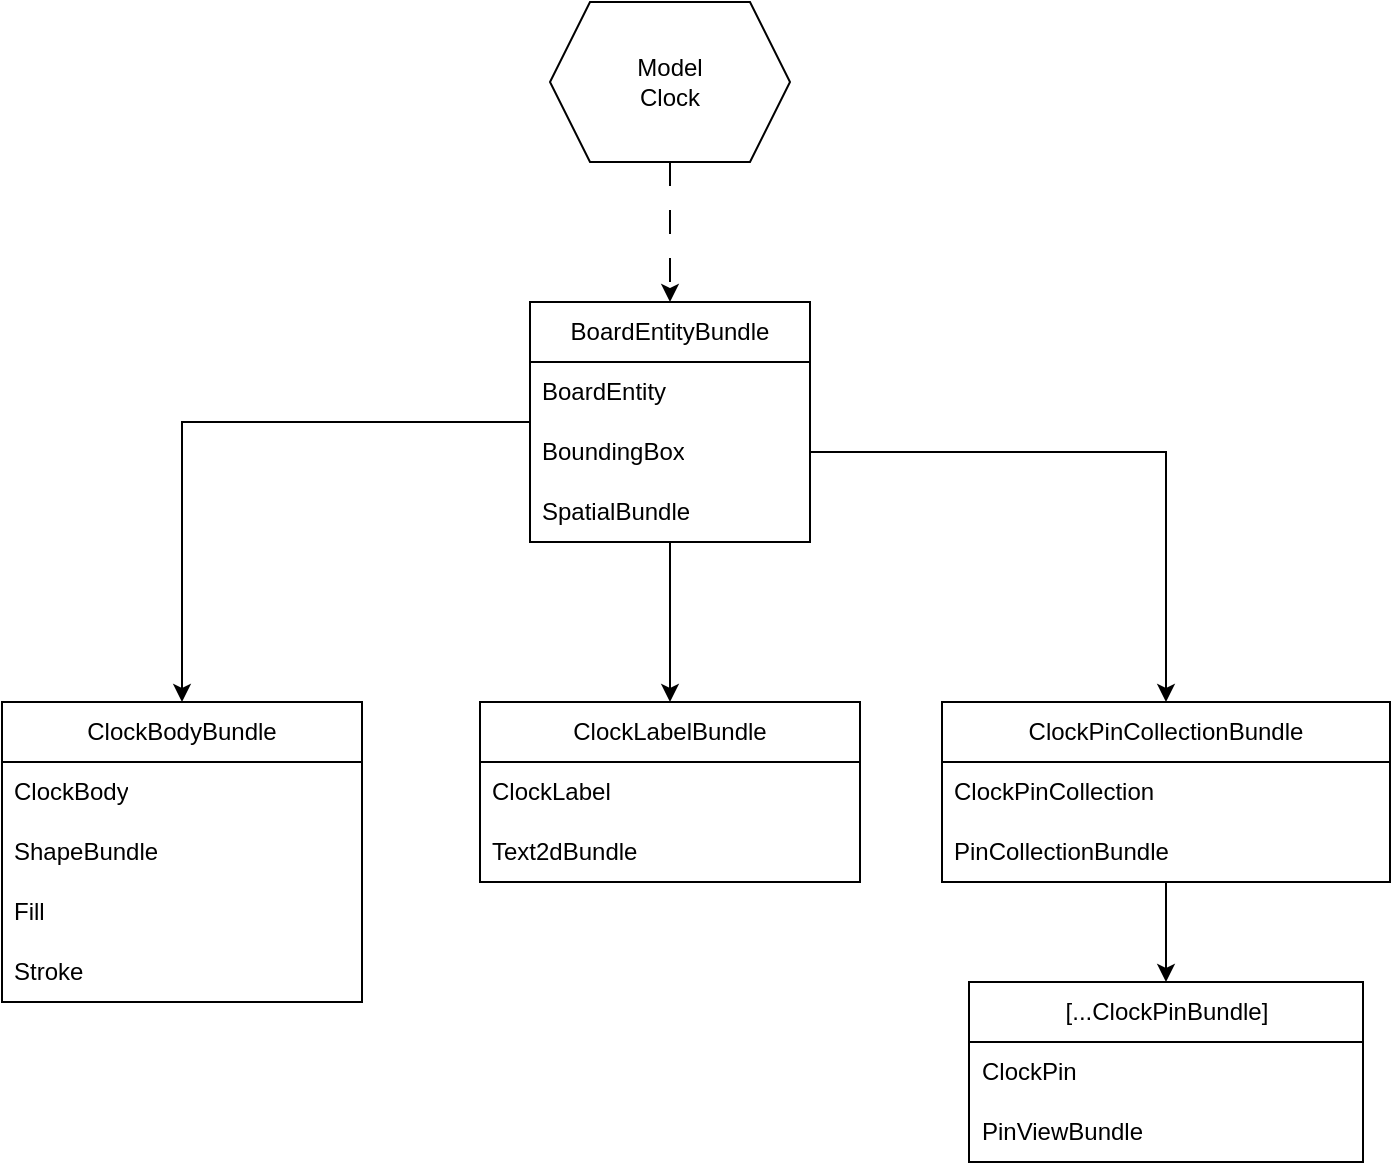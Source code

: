<mxfile version="23.1.7" type="device">
  <diagram name="Seite-1" id="53BPEflRnwXhSrnL_lIc">
    <mxGraphModel dx="1290" dy="530" grid="1" gridSize="10" guides="1" tooltips="1" connect="1" arrows="1" fold="1" page="1" pageScale="1" pageWidth="827" pageHeight="1169" math="0" shadow="0">
      <root>
        <mxCell id="0" />
        <mxCell id="1" parent="0" />
        <mxCell id="7veiEvKrIagZkGNVRphD-6" style="edgeStyle=orthogonalEdgeStyle;rounded=0;orthogonalLoop=1;jettySize=auto;html=1;entryX=0.5;entryY=0;entryDx=0;entryDy=0;dashed=1;dashPattern=12 12;" parent="1" source="7veiEvKrIagZkGNVRphD-2" target="7veiEvKrIagZkGNVRphD-9" edge="1">
          <mxGeometry relative="1" as="geometry">
            <mxPoint x="414" y="180" as="targetPoint" />
          </mxGeometry>
        </mxCell>
        <mxCell id="7veiEvKrIagZkGNVRphD-2" value="&lt;div&gt;Model&lt;/div&gt;Clock" style="shape=hexagon;perimeter=hexagonPerimeter2;whiteSpace=wrap;html=1;fixedSize=1;" parent="1" vertex="1">
          <mxGeometry x="354" y="20" width="120" height="80" as="geometry" />
        </mxCell>
        <mxCell id="7veiEvKrIagZkGNVRphD-17" style="edgeStyle=orthogonalEdgeStyle;rounded=0;orthogonalLoop=1;jettySize=auto;html=1;entryX=0.5;entryY=0;entryDx=0;entryDy=0;" parent="1" source="7veiEvKrIagZkGNVRphD-9" target="7veiEvKrIagZkGNVRphD-13" edge="1">
          <mxGeometry relative="1" as="geometry" />
        </mxCell>
        <mxCell id="7veiEvKrIagZkGNVRphD-41" style="edgeStyle=orthogonalEdgeStyle;rounded=0;orthogonalLoop=1;jettySize=auto;html=1;entryX=0.5;entryY=0;entryDx=0;entryDy=0;" parent="1" source="7veiEvKrIagZkGNVRphD-9" target="7veiEvKrIagZkGNVRphD-23" edge="1">
          <mxGeometry relative="1" as="geometry" />
        </mxCell>
        <mxCell id="7veiEvKrIagZkGNVRphD-9" value="BoardEntityBundle" style="swimlane;fontStyle=0;childLayout=stackLayout;horizontal=1;startSize=30;horizontalStack=0;resizeParent=1;resizeParentMax=0;resizeLast=0;collapsible=1;marginBottom=0;whiteSpace=wrap;html=1;" parent="1" vertex="1">
          <mxGeometry x="344" y="170" width="140" height="120" as="geometry" />
        </mxCell>
        <mxCell id="7veiEvKrIagZkGNVRphD-10" value="BoardEntity" style="text;strokeColor=none;fillColor=none;align=left;verticalAlign=middle;spacingLeft=4;spacingRight=4;overflow=hidden;points=[[0,0.5],[1,0.5]];portConstraint=eastwest;rotatable=0;whiteSpace=wrap;html=1;" parent="7veiEvKrIagZkGNVRphD-9" vertex="1">
          <mxGeometry y="30" width="140" height="30" as="geometry" />
        </mxCell>
        <mxCell id="7veiEvKrIagZkGNVRphD-11" value="BoundingBox" style="text;strokeColor=none;fillColor=none;align=left;verticalAlign=middle;spacingLeft=4;spacingRight=4;overflow=hidden;points=[[0,0.5],[1,0.5]];portConstraint=eastwest;rotatable=0;whiteSpace=wrap;html=1;" parent="7veiEvKrIagZkGNVRphD-9" vertex="1">
          <mxGeometry y="60" width="140" height="30" as="geometry" />
        </mxCell>
        <mxCell id="7veiEvKrIagZkGNVRphD-12" value="SpatialBundle" style="text;strokeColor=none;fillColor=none;align=left;verticalAlign=middle;spacingLeft=4;spacingRight=4;overflow=hidden;points=[[0,0.5],[1,0.5]];portConstraint=eastwest;rotatable=0;whiteSpace=wrap;html=1;" parent="7veiEvKrIagZkGNVRphD-9" vertex="1">
          <mxGeometry y="90" width="140" height="30" as="geometry" />
        </mxCell>
        <mxCell id="7veiEvKrIagZkGNVRphD-13" value="ClockBodyBundle" style="swimlane;fontStyle=0;childLayout=stackLayout;horizontal=1;startSize=30;horizontalStack=0;resizeParent=1;resizeParentMax=0;resizeLast=0;collapsible=1;marginBottom=0;whiteSpace=wrap;html=1;" parent="1" vertex="1">
          <mxGeometry x="80" y="370" width="180" height="150" as="geometry" />
        </mxCell>
        <mxCell id="7veiEvKrIagZkGNVRphD-45" value="ClockBody" style="text;strokeColor=none;fillColor=none;align=left;verticalAlign=middle;spacingLeft=4;spacingRight=4;overflow=hidden;points=[[0,0.5],[1,0.5]];portConstraint=eastwest;rotatable=0;whiteSpace=wrap;html=1;" parent="7veiEvKrIagZkGNVRphD-13" vertex="1">
          <mxGeometry y="30" width="180" height="30" as="geometry" />
        </mxCell>
        <mxCell id="7veiEvKrIagZkGNVRphD-14" value="ShapeBundle" style="text;strokeColor=none;fillColor=none;align=left;verticalAlign=middle;spacingLeft=4;spacingRight=4;overflow=hidden;points=[[0,0.5],[1,0.5]];portConstraint=eastwest;rotatable=0;whiteSpace=wrap;html=1;" parent="7veiEvKrIagZkGNVRphD-13" vertex="1">
          <mxGeometry y="60" width="180" height="30" as="geometry" />
        </mxCell>
        <mxCell id="7veiEvKrIagZkGNVRphD-15" value="Fill" style="text;strokeColor=none;fillColor=none;align=left;verticalAlign=middle;spacingLeft=4;spacingRight=4;overflow=hidden;points=[[0,0.5],[1,0.5]];portConstraint=eastwest;rotatable=0;whiteSpace=wrap;html=1;" parent="7veiEvKrIagZkGNVRphD-13" vertex="1">
          <mxGeometry y="90" width="180" height="30" as="geometry" />
        </mxCell>
        <mxCell id="7veiEvKrIagZkGNVRphD-16" value="Stroke" style="text;strokeColor=none;fillColor=none;align=left;verticalAlign=middle;spacingLeft=4;spacingRight=4;overflow=hidden;points=[[0,0.5],[1,0.5]];portConstraint=eastwest;rotatable=0;whiteSpace=wrap;html=1;" parent="7veiEvKrIagZkGNVRphD-13" vertex="1">
          <mxGeometry y="120" width="180" height="30" as="geometry" />
        </mxCell>
        <mxCell id="7veiEvKrIagZkGNVRphD-23" value="ClockLabelBundle" style="swimlane;fontStyle=0;childLayout=stackLayout;horizontal=1;startSize=30;horizontalStack=0;resizeParent=1;resizeParentMax=0;resizeLast=0;collapsible=1;marginBottom=0;whiteSpace=wrap;html=1;" parent="1" vertex="1">
          <mxGeometry x="319" y="370" width="190" height="90" as="geometry" />
        </mxCell>
        <mxCell id="7veiEvKrIagZkGNVRphD-47" value="ClockLabel" style="text;strokeColor=none;fillColor=none;align=left;verticalAlign=middle;spacingLeft=4;spacingRight=4;overflow=hidden;points=[[0,0.5],[1,0.5]];portConstraint=eastwest;rotatable=0;whiteSpace=wrap;html=1;" parent="7veiEvKrIagZkGNVRphD-23" vertex="1">
          <mxGeometry y="30" width="190" height="30" as="geometry" />
        </mxCell>
        <mxCell id="7veiEvKrIagZkGNVRphD-26" value="Text2dBundle" style="text;strokeColor=none;fillColor=none;align=left;verticalAlign=middle;spacingLeft=4;spacingRight=4;overflow=hidden;points=[[0,0.5],[1,0.5]];portConstraint=eastwest;rotatable=0;whiteSpace=wrap;html=1;" parent="7veiEvKrIagZkGNVRphD-23" vertex="1">
          <mxGeometry y="60" width="190" height="30" as="geometry" />
        </mxCell>
        <mxCell id="mtAjH-SZjEByqn5EII_3-8" style="edgeStyle=orthogonalEdgeStyle;rounded=0;orthogonalLoop=1;jettySize=auto;html=1;entryX=0.5;entryY=0;entryDx=0;entryDy=0;" parent="1" source="mtAjH-SZjEByqn5EII_3-1" target="mtAjH-SZjEByqn5EII_3-4" edge="1">
          <mxGeometry relative="1" as="geometry" />
        </mxCell>
        <mxCell id="mtAjH-SZjEByqn5EII_3-1" value="ClockPinCollectionBundle" style="swimlane;fontStyle=0;childLayout=stackLayout;horizontal=1;startSize=30;horizontalStack=0;resizeParent=1;resizeParentMax=0;resizeLast=0;collapsible=1;marginBottom=0;whiteSpace=wrap;html=1;" parent="1" vertex="1">
          <mxGeometry x="550" y="370" width="224" height="90" as="geometry" />
        </mxCell>
        <mxCell id="mtAjH-SZjEByqn5EII_3-2" value="&lt;div&gt;ClockPinCollection&lt;/div&gt;" style="text;strokeColor=none;fillColor=none;align=left;verticalAlign=middle;spacingLeft=4;spacingRight=4;overflow=hidden;points=[[0,0.5],[1,0.5]];portConstraint=eastwest;rotatable=0;whiteSpace=wrap;html=1;" parent="mtAjH-SZjEByqn5EII_3-1" vertex="1">
          <mxGeometry y="30" width="224" height="30" as="geometry" />
        </mxCell>
        <mxCell id="mtAjH-SZjEByqn5EII_3-3" value="PinCollectionBundle" style="text;strokeColor=none;fillColor=none;align=left;verticalAlign=middle;spacingLeft=4;spacingRight=4;overflow=hidden;points=[[0,0.5],[1,0.5]];portConstraint=eastwest;rotatable=0;whiteSpace=wrap;html=1;" parent="mtAjH-SZjEByqn5EII_3-1" vertex="1">
          <mxGeometry y="60" width="224" height="30" as="geometry" />
        </mxCell>
        <mxCell id="mtAjH-SZjEByqn5EII_3-4" value="[...ClockPinBundle]" style="swimlane;fontStyle=0;childLayout=stackLayout;horizontal=1;startSize=30;horizontalStack=0;resizeParent=1;resizeParentMax=0;resizeLast=0;collapsible=1;marginBottom=0;whiteSpace=wrap;html=1;" parent="1" vertex="1">
          <mxGeometry x="563.5" y="510" width="197" height="90" as="geometry" />
        </mxCell>
        <mxCell id="mtAjH-SZjEByqn5EII_3-5" value="&lt;div&gt;ClockPin&lt;/div&gt;" style="text;strokeColor=none;fillColor=none;align=left;verticalAlign=middle;spacingLeft=4;spacingRight=4;overflow=hidden;points=[[0,0.5],[1,0.5]];portConstraint=eastwest;rotatable=0;whiteSpace=wrap;html=1;" parent="mtAjH-SZjEByqn5EII_3-4" vertex="1">
          <mxGeometry y="30" width="197" height="30" as="geometry" />
        </mxCell>
        <mxCell id="mtAjH-SZjEByqn5EII_3-6" value="PinViewBundle" style="text;strokeColor=none;fillColor=none;align=left;verticalAlign=middle;spacingLeft=4;spacingRight=4;overflow=hidden;points=[[0,0.5],[1,0.5]];portConstraint=eastwest;rotatable=0;whiteSpace=wrap;html=1;" parent="mtAjH-SZjEByqn5EII_3-4" vertex="1">
          <mxGeometry y="60" width="197" height="30" as="geometry" />
        </mxCell>
        <mxCell id="mtAjH-SZjEByqn5EII_3-7" style="edgeStyle=orthogonalEdgeStyle;rounded=0;orthogonalLoop=1;jettySize=auto;html=1;" parent="1" source="7veiEvKrIagZkGNVRphD-11" target="mtAjH-SZjEByqn5EII_3-1" edge="1">
          <mxGeometry relative="1" as="geometry" />
        </mxCell>
      </root>
    </mxGraphModel>
  </diagram>
</mxfile>
